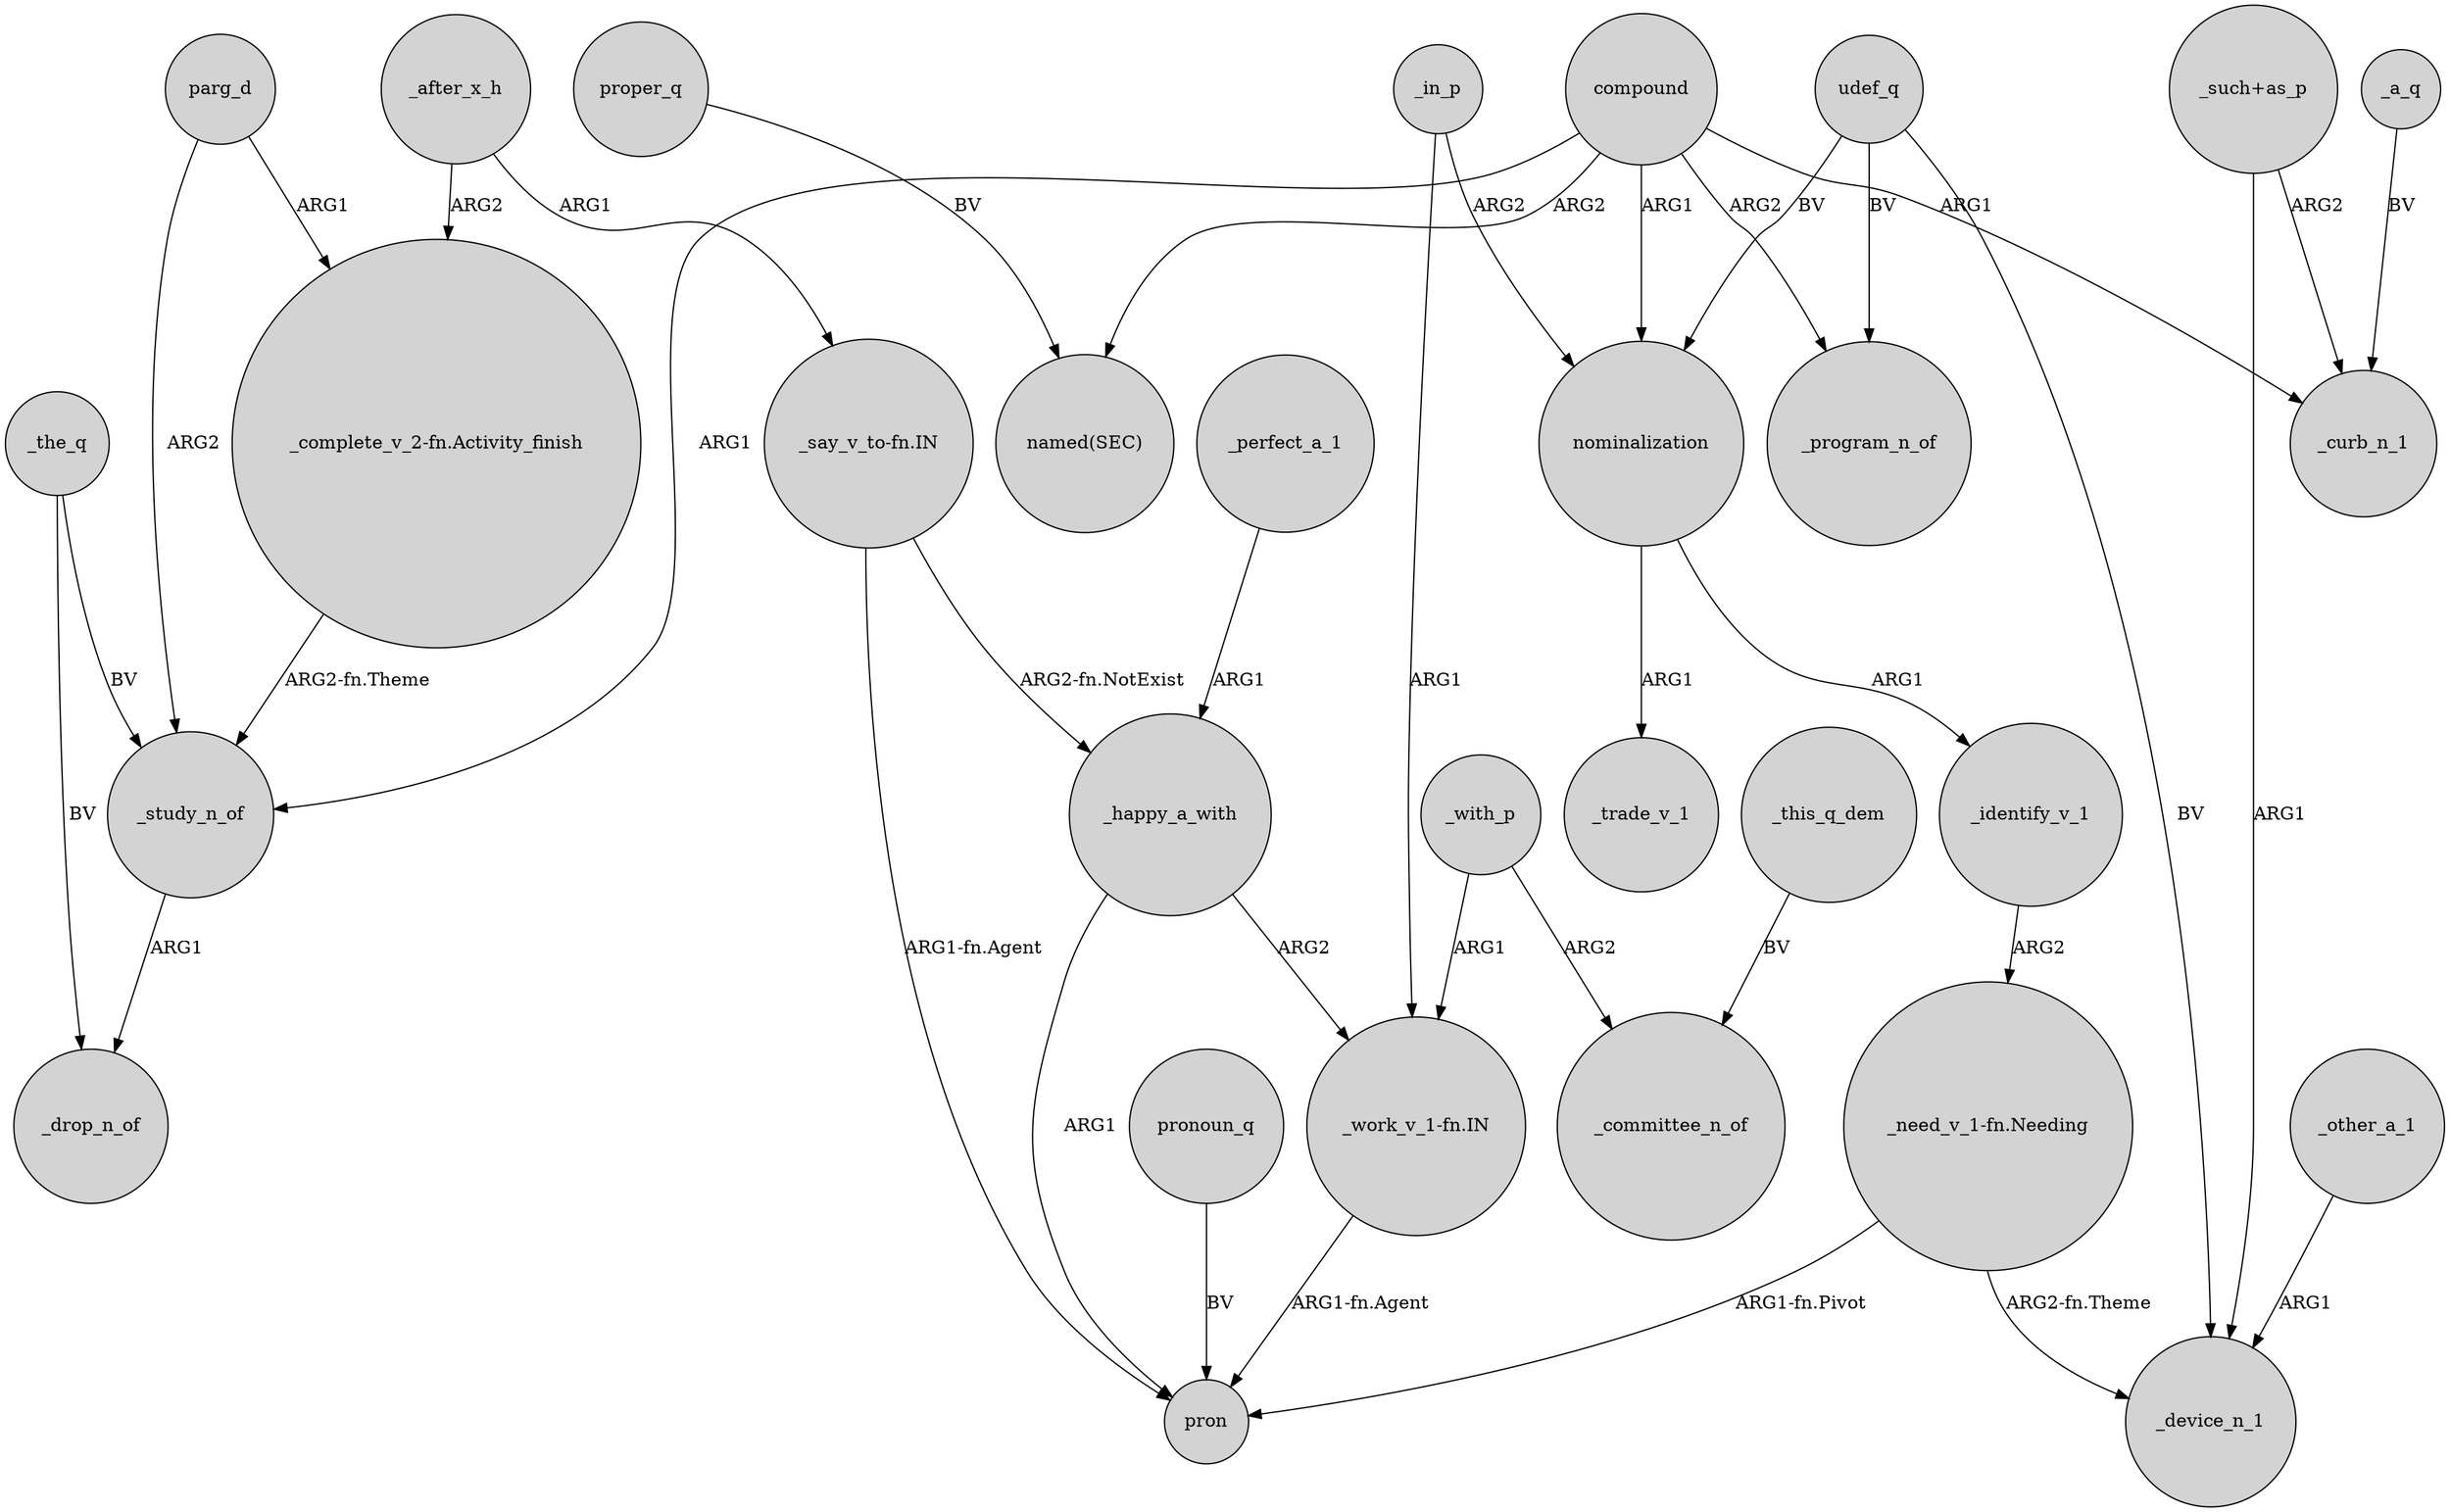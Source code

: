 digraph {
	node [shape=circle style=filled]
	_the_q -> _study_n_of [label=BV]
	compound -> _program_n_of [label=ARG2]
	_a_q -> _curb_n_1 [label=BV]
	parg_d -> _study_n_of [label=ARG2]
	_after_x_h -> "_say_v_to-fn.IN" [label=ARG1]
	compound -> _curb_n_1 [label=ARG1]
	_happy_a_with -> pron [label=ARG1]
	_perfect_a_1 -> _happy_a_with [label=ARG1]
	"_complete_v_2-fn.Activity_finish" -> _study_n_of [label="ARG2-fn.Theme"]
	udef_q -> _program_n_of [label=BV]
	nominalization -> _trade_v_1 [label=ARG1]
	_study_n_of -> _drop_n_of [label=ARG1]
	_with_p -> _committee_n_of [label=ARG2]
	_after_x_h -> "_complete_v_2-fn.Activity_finish" [label=ARG2]
	pronoun_q -> pron [label=BV]
	proper_q -> "named(SEC)" [label=BV]
	"_say_v_to-fn.IN" -> _happy_a_with [label="ARG2-fn.NotExist"]
	"_work_v_1-fn.IN" -> pron [label="ARG1-fn.Agent"]
	"_need_v_1-fn.Needing" -> pron [label="ARG1-fn.Pivot"]
	"_need_v_1-fn.Needing" -> _device_n_1 [label="ARG2-fn.Theme"]
	_identify_v_1 -> "_need_v_1-fn.Needing" [label=ARG2]
	"_such+as_p" -> _curb_n_1 [label=ARG2]
	_the_q -> _drop_n_of [label=BV]
	parg_d -> "_complete_v_2-fn.Activity_finish" [label=ARG1]
	udef_q -> nominalization [label=BV]
	_other_a_1 -> _device_n_1 [label=ARG1]
	compound -> _study_n_of [label=ARG1]
	compound -> "named(SEC)" [label=ARG2]
	"_say_v_to-fn.IN" -> pron [label="ARG1-fn.Agent"]
	_this_q_dem -> _committee_n_of [label=BV]
	"_such+as_p" -> _device_n_1 [label=ARG1]
	_in_p -> "_work_v_1-fn.IN" [label=ARG1]
	udef_q -> _device_n_1 [label=BV]
	_in_p -> nominalization [label=ARG2]
	nominalization -> _identify_v_1 [label=ARG1]
	_with_p -> "_work_v_1-fn.IN" [label=ARG1]
	compound -> nominalization [label=ARG1]
	_happy_a_with -> "_work_v_1-fn.IN" [label=ARG2]
}
